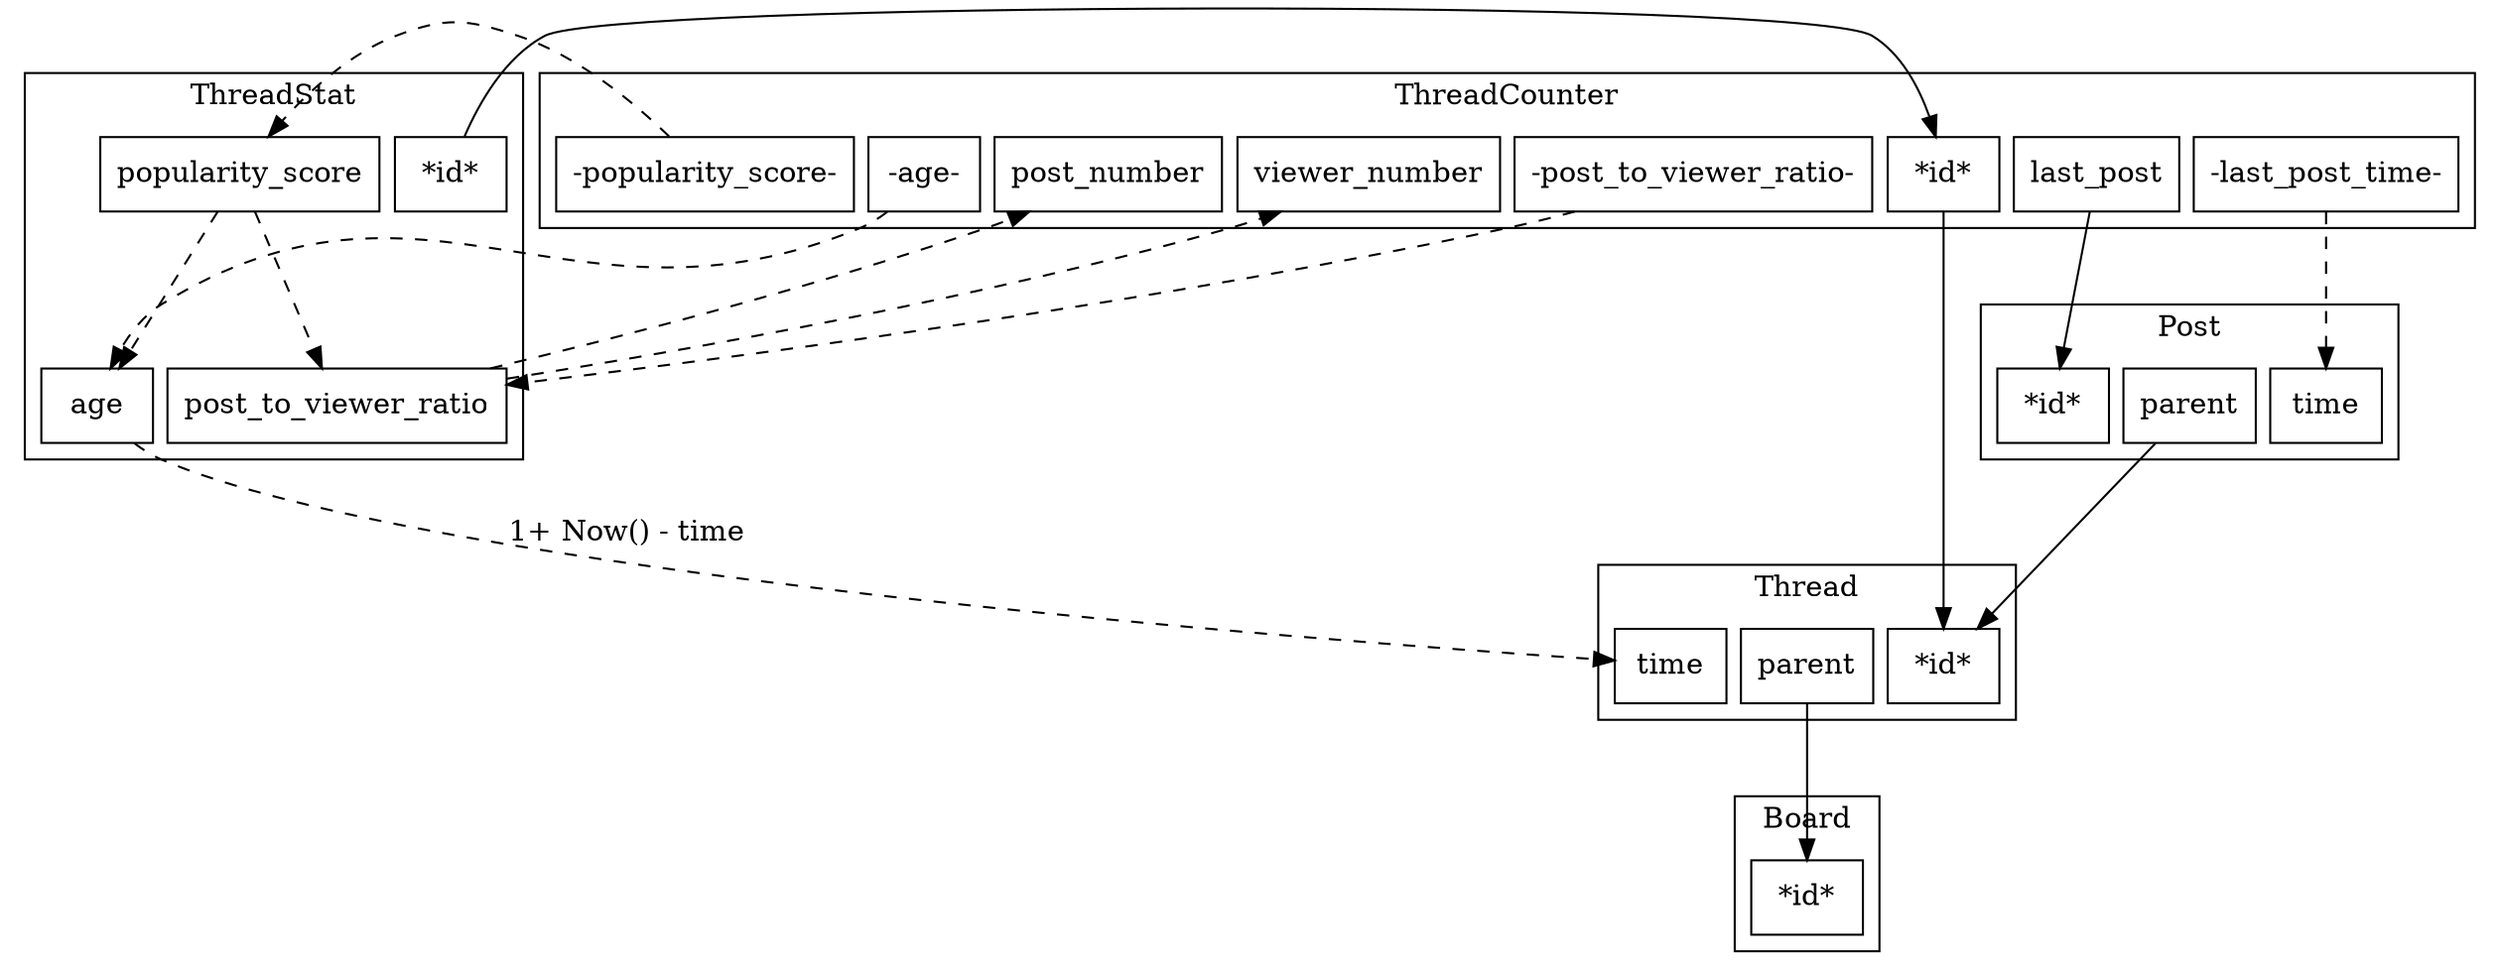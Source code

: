 #dot
strict digraph g {
	node [ shape = box ];
	nodesep = 0.1;
	ranksep = 1;
	
	subgraph cluster_thread_stat {
		label = "ThreadStat";
		node_a_thread_stat_id                   [ label = "*id*" ];
		node_a_thread_stat_age                  [ label = "age" ];
		node_a_thread_stat_post_to_viewer_ratio [ label = "post_to_viewer_ratio" ];
		node_a_thread_stat_popularity_score     [ label = "popularity_score" ];
	}

	subgraph cluster_thread_counter {
		label = "ThreadCounter";
		node_a_thread_counter_id                   [ label = "*id*" ];
		node_a_thread_counter_last_post            [ label = "last_post" ];
		node_a_thread_counter_last_post_time       [ label = "-last_post_time-" ];
		node_a_thread_counter_age                  [ label = "-age-" ];
		node_a_thread_counter_post_number          [ label = "post_number" ];
		node_a_thread_counter_viewer_number        [ label = "viewer_number" ];
		node_a_thread_counter_post_to_viewer_ratio [ label = "-post_to_viewer_ratio-" ];
		node_a_thread_counter_popularity_score     [ label = "-popularity_score-" ];
	}

	subgraph cluster_thread {
		label = "Thread";
		node_a_thread_id                    [ label = "*id*" ];
		node_a_thread_parent                [ label = "parent" ];
		node_a_thread_time                  [ label = "time" ];
	}

	subgraph cluster_board {
		label = "Board";
		node_a_board_id                    [ label = "*id*" ];
	}

	subgraph cluster_post {
		label = "Post";
		node_a_post_id           [ label = "*id*" ];
		node_a_post_parent       [ label = "parent" ];
		node_a_post_time         [ label = "time" ];
	}

	node_a_thread_stat_id -> node_a_thread_counter_id;
	node_a_thread_counter_id -> node_a_thread_id;
	node_a_thread_counter_age -> node_a_thread_stat_age [ style = dashed ];
	node_a_thread_counter_post_to_viewer_ratio -> node_a_thread_stat_post_to_viewer_ratio [ style = dashed];
	node_a_thread_counter_popularity_score -> node_a_thread_stat_popularity_score [ style = dashed];

	node_a_thread_counter_last_post -> node_a_post_id;
	node_a_thread_counter_last_post_time -> node_a_post_time [ style = dashed ];

	node_a_thread_parent -> node_a_board_id;

	node_a_thread_stat_age -> node_a_thread_time [ label = "1+ Now() - time", style = dashed ];
	node_a_thread_stat_popularity_score -> node_a_thread_stat_post_to_viewer_ratio [ style = dashed ];
	node_a_thread_stat_popularity_score -> node_a_thread_stat_age [ style = dashed ];
	node_a_thread_stat_post_to_viewer_ratio -> node_a_thread_counter_post_number [ style = dashed ];
	node_a_thread_stat_post_to_viewer_ratio -> node_a_thread_counter_viewer_number [ style = dashed ];

	node_a_post_parent -> node_a_thread_id;
}
